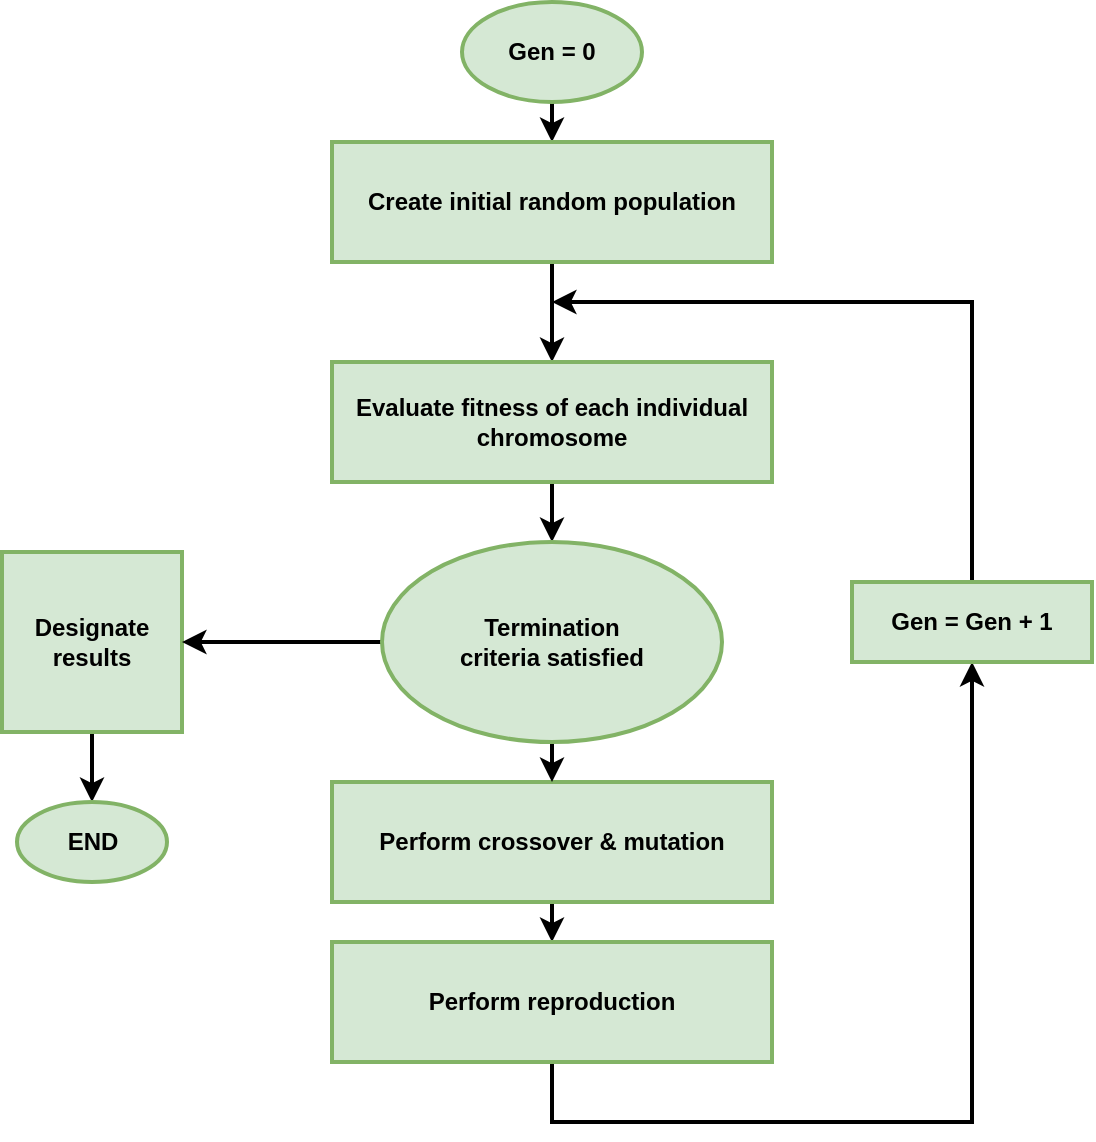 <mxfile version="20.3.0" type="device"><diagram id="xMd7NIPd_MO0dh0JDHVX" name="Page-1"><mxGraphModel dx="1335" dy="692" grid="1" gridSize="10" guides="1" tooltips="1" connect="1" arrows="1" fold="1" page="1" pageScale="1" pageWidth="850" pageHeight="1100" math="0" shadow="0"><root><mxCell id="0"/><mxCell id="1" parent="0"/><mxCell id="hkuSr9jrzIj9sHfx2M0G-16" style="edgeStyle=orthogonalEdgeStyle;rounded=0;orthogonalLoop=1;jettySize=auto;html=1;exitX=0.5;exitY=1;exitDx=0;exitDy=0;entryX=0.5;entryY=0;entryDx=0;entryDy=0;strokeWidth=2;" edge="1" parent="1" source="hkuSr9jrzIj9sHfx2M0G-1" target="hkuSr9jrzIj9sHfx2M0G-2"><mxGeometry relative="1" as="geometry"/></mxCell><mxCell id="hkuSr9jrzIj9sHfx2M0G-1" value="Gen = 0" style="ellipse;whiteSpace=wrap;html=1;fontStyle=1;strokeWidth=2;fillColor=#d5e8d4;strokeColor=#82b366;" vertex="1" parent="1"><mxGeometry x="375" y="170" width="90" height="50" as="geometry"/></mxCell><mxCell id="hkuSr9jrzIj9sHfx2M0G-17" value="" style="edgeStyle=orthogonalEdgeStyle;rounded=0;orthogonalLoop=1;jettySize=auto;html=1;strokeWidth=2;" edge="1" parent="1" source="hkuSr9jrzIj9sHfx2M0G-2" target="hkuSr9jrzIj9sHfx2M0G-3"><mxGeometry relative="1" as="geometry"/></mxCell><mxCell id="hkuSr9jrzIj9sHfx2M0G-2" value="Create initial random population" style="rounded=0;whiteSpace=wrap;html=1;fontStyle=1;strokeWidth=2;fillColor=#d5e8d4;strokeColor=#82b366;" vertex="1" parent="1"><mxGeometry x="310" y="240" width="220" height="60" as="geometry"/></mxCell><mxCell id="hkuSr9jrzIj9sHfx2M0G-18" value="" style="edgeStyle=orthogonalEdgeStyle;rounded=0;orthogonalLoop=1;jettySize=auto;html=1;strokeWidth=2;" edge="1" parent="1" source="hkuSr9jrzIj9sHfx2M0G-3" target="hkuSr9jrzIj9sHfx2M0G-9"><mxGeometry relative="1" as="geometry"/></mxCell><mxCell id="hkuSr9jrzIj9sHfx2M0G-3" value="Evaluate fitness of each individual chromosome" style="rounded=0;whiteSpace=wrap;html=1;fontStyle=1;strokeWidth=2;fillColor=#d5e8d4;strokeColor=#82b366;" vertex="1" parent="1"><mxGeometry x="310" y="350" width="220" height="60" as="geometry"/></mxCell><mxCell id="hkuSr9jrzIj9sHfx2M0G-14" style="edgeStyle=orthogonalEdgeStyle;rounded=0;orthogonalLoop=1;jettySize=auto;html=1;exitX=0.5;exitY=1;exitDx=0;exitDy=0;entryX=0.5;entryY=0;entryDx=0;entryDy=0;strokeWidth=2;" edge="1" parent="1" source="hkuSr9jrzIj9sHfx2M0G-4" target="hkuSr9jrzIj9sHfx2M0G-5"><mxGeometry relative="1" as="geometry"/></mxCell><mxCell id="hkuSr9jrzIj9sHfx2M0G-4" value="Perform crossover &amp;amp; mutation" style="rounded=0;whiteSpace=wrap;html=1;fontStyle=1;strokeWidth=2;fillColor=#d5e8d4;strokeColor=#82b366;" vertex="1" parent="1"><mxGeometry x="310" y="560" width="220" height="60" as="geometry"/></mxCell><mxCell id="hkuSr9jrzIj9sHfx2M0G-15" style="edgeStyle=orthogonalEdgeStyle;rounded=0;orthogonalLoop=1;jettySize=auto;html=1;entryX=0.5;entryY=1;entryDx=0;entryDy=0;strokeWidth=2;" edge="1" parent="1" source="hkuSr9jrzIj9sHfx2M0G-5" target="hkuSr9jrzIj9sHfx2M0G-6"><mxGeometry relative="1" as="geometry"><Array as="points"><mxPoint x="420" y="730"/><mxPoint x="630" y="730"/></Array></mxGeometry></mxCell><mxCell id="hkuSr9jrzIj9sHfx2M0G-5" value="Perform reproduction" style="rounded=0;whiteSpace=wrap;html=1;fontStyle=1;strokeWidth=2;fillColor=#d5e8d4;strokeColor=#82b366;" vertex="1" parent="1"><mxGeometry x="310" y="640" width="220" height="60" as="geometry"/></mxCell><mxCell id="hkuSr9jrzIj9sHfx2M0G-19" style="edgeStyle=orthogonalEdgeStyle;rounded=0;orthogonalLoop=1;jettySize=auto;html=1;strokeWidth=2;" edge="1" parent="1" source="hkuSr9jrzIj9sHfx2M0G-6"><mxGeometry relative="1" as="geometry"><mxPoint x="420" y="320" as="targetPoint"/><Array as="points"><mxPoint x="630" y="320"/></Array></mxGeometry></mxCell><mxCell id="hkuSr9jrzIj9sHfx2M0G-6" value="Gen = Gen + 1" style="rounded=0;whiteSpace=wrap;html=1;fontStyle=1;strokeWidth=2;fillColor=#d5e8d4;strokeColor=#82b366;" vertex="1" parent="1"><mxGeometry x="570" y="460" width="120" height="40" as="geometry"/></mxCell><mxCell id="hkuSr9jrzIj9sHfx2M0G-10" value="" style="edgeStyle=orthogonalEdgeStyle;rounded=0;orthogonalLoop=1;jettySize=auto;html=1;strokeWidth=2;" edge="1" parent="1" source="hkuSr9jrzIj9sHfx2M0G-7" target="hkuSr9jrzIj9sHfx2M0G-8"><mxGeometry relative="1" as="geometry"/></mxCell><mxCell id="hkuSr9jrzIj9sHfx2M0G-7" value="Designate results" style="whiteSpace=wrap;html=1;aspect=fixed;fontStyle=1;strokeWidth=2;fillColor=#d5e8d4;strokeColor=#82b366;" vertex="1" parent="1"><mxGeometry x="145" y="445" width="90" height="90" as="geometry"/></mxCell><mxCell id="hkuSr9jrzIj9sHfx2M0G-8" value="END" style="ellipse;whiteSpace=wrap;html=1;fontStyle=1;strokeWidth=2;fillColor=#d5e8d4;strokeColor=#82b366;" vertex="1" parent="1"><mxGeometry x="152.5" y="570" width="75" height="40" as="geometry"/></mxCell><mxCell id="hkuSr9jrzIj9sHfx2M0G-11" value="" style="edgeStyle=orthogonalEdgeStyle;rounded=0;orthogonalLoop=1;jettySize=auto;html=1;strokeWidth=2;" edge="1" parent="1" source="hkuSr9jrzIj9sHfx2M0G-9" target="hkuSr9jrzIj9sHfx2M0G-7"><mxGeometry relative="1" as="geometry"/></mxCell><mxCell id="hkuSr9jrzIj9sHfx2M0G-12" style="edgeStyle=orthogonalEdgeStyle;rounded=0;orthogonalLoop=1;jettySize=auto;html=1;exitX=0.5;exitY=1;exitDx=0;exitDy=0;entryX=0.5;entryY=0;entryDx=0;entryDy=0;strokeWidth=2;" edge="1" parent="1" source="hkuSr9jrzIj9sHfx2M0G-9" target="hkuSr9jrzIj9sHfx2M0G-4"><mxGeometry relative="1" as="geometry"/></mxCell><mxCell id="hkuSr9jrzIj9sHfx2M0G-9" value="Termination&lt;br&gt;&lt;div style=&quot;&quot;&gt;&lt;span style=&quot;background-color: initial;&quot;&gt;criteria satisfied&lt;/span&gt;&lt;/div&gt;" style="ellipse;whiteSpace=wrap;html=1;strokeWidth=2;align=center;fontStyle=1;fillColor=#d5e8d4;strokeColor=#82b366;" vertex="1" parent="1"><mxGeometry x="335" y="440" width="170" height="100" as="geometry"/></mxCell></root></mxGraphModel></diagram></mxfile>